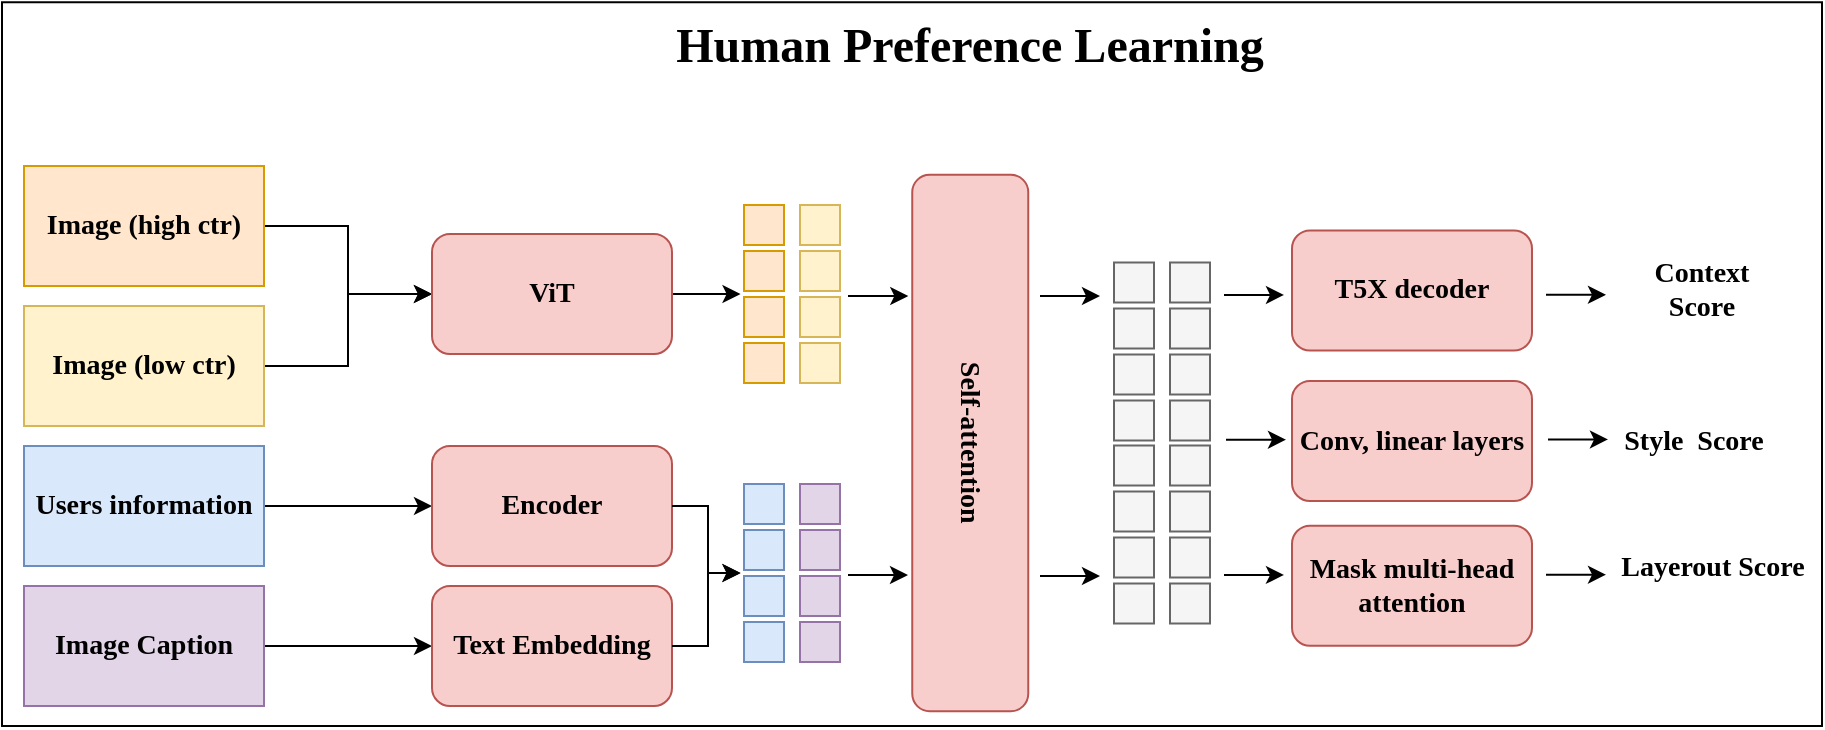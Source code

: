 <mxfile version="24.4.6" type="github">
  <diagram name="第 1 页" id="VigDZH_SlaEFcO5MSUsT">
    <mxGraphModel dx="1134" dy="589" grid="0" gridSize="10" guides="1" tooltips="1" connect="1" arrows="1" fold="1" page="0" pageScale="1" pageWidth="827" pageHeight="1169" math="0" shadow="0">
      <root>
        <mxCell id="0" />
        <mxCell id="1" parent="0" />
        <mxCell id="CV6AGfELzz5HWep0wJ_G-79" value="" style="rounded=0;whiteSpace=wrap;html=1;" vertex="1" parent="1">
          <mxGeometry x="139" y="88.13" width="910" height="361.87" as="geometry" />
        </mxCell>
        <mxCell id="CV6AGfELzz5HWep0wJ_G-11" style="edgeStyle=orthogonalEdgeStyle;rounded=0;orthogonalLoop=1;jettySize=auto;html=1;fontFamily=Times New Roman;fontSize=14;fontStyle=1" edge="1" parent="1" source="CV6AGfELzz5HWep0wJ_G-1" target="CV6AGfELzz5HWep0wJ_G-7">
          <mxGeometry relative="1" as="geometry" />
        </mxCell>
        <mxCell id="CV6AGfELzz5HWep0wJ_G-1" value="Image Caption" style="rounded=0;whiteSpace=wrap;html=1;fillColor=#e1d5e7;strokeColor=#9673a6;fontFamily=Times New Roman;fontSize=14;fontStyle=1" vertex="1" parent="1">
          <mxGeometry x="150" y="380" width="120" height="60" as="geometry" />
        </mxCell>
        <mxCell id="CV6AGfELzz5HWep0wJ_G-8" style="edgeStyle=orthogonalEdgeStyle;rounded=0;orthogonalLoop=1;jettySize=auto;html=1;entryX=0;entryY=0.5;entryDx=0;entryDy=0;fontFamily=Times New Roman;fontSize=14;fontStyle=1" edge="1" parent="1" source="CV6AGfELzz5HWep0wJ_G-2" target="CV6AGfELzz5HWep0wJ_G-5">
          <mxGeometry relative="1" as="geometry" />
        </mxCell>
        <mxCell id="CV6AGfELzz5HWep0wJ_G-2" value="Image (high ctr)" style="rounded=0;whiteSpace=wrap;html=1;fillColor=#ffe6cc;strokeColor=#d79b00;fontFamily=Times New Roman;fontSize=14;fontStyle=1" vertex="1" parent="1">
          <mxGeometry x="150" y="170" width="120" height="60" as="geometry" />
        </mxCell>
        <mxCell id="CV6AGfELzz5HWep0wJ_G-9" style="edgeStyle=orthogonalEdgeStyle;rounded=0;orthogonalLoop=1;jettySize=auto;html=1;entryX=0;entryY=0.5;entryDx=0;entryDy=0;fontFamily=Times New Roman;fontSize=14;fontStyle=1" edge="1" parent="1" source="CV6AGfELzz5HWep0wJ_G-3" target="CV6AGfELzz5HWep0wJ_G-5">
          <mxGeometry relative="1" as="geometry" />
        </mxCell>
        <mxCell id="CV6AGfELzz5HWep0wJ_G-3" value="Image (low ctr)" style="rounded=0;whiteSpace=wrap;html=1;fillColor=#fff2cc;strokeColor=#d6b656;fontFamily=Times New Roman;fontSize=14;fontStyle=1" vertex="1" parent="1">
          <mxGeometry x="150" y="240" width="120" height="60" as="geometry" />
        </mxCell>
        <mxCell id="CV6AGfELzz5HWep0wJ_G-10" style="edgeStyle=orthogonalEdgeStyle;rounded=0;orthogonalLoop=1;jettySize=auto;html=1;entryX=0;entryY=0.5;entryDx=0;entryDy=0;fontFamily=Times New Roman;fontSize=14;fontStyle=1" edge="1" parent="1" source="CV6AGfELzz5HWep0wJ_G-4" target="CV6AGfELzz5HWep0wJ_G-6">
          <mxGeometry relative="1" as="geometry" />
        </mxCell>
        <mxCell id="CV6AGfELzz5HWep0wJ_G-4" value="Users information" style="rounded=0;whiteSpace=wrap;html=1;fillColor=#dae8fc;strokeColor=#6c8ebf;fontFamily=Times New Roman;fontSize=14;fontStyle=1" vertex="1" parent="1">
          <mxGeometry x="150" y="310" width="120" height="60" as="geometry" />
        </mxCell>
        <mxCell id="CV6AGfELzz5HWep0wJ_G-26" style="edgeStyle=orthogonalEdgeStyle;rounded=0;orthogonalLoop=1;jettySize=auto;html=1;fontFamily=Times New Roman;fontSize=14;fontStyle=1" edge="1" parent="1" source="CV6AGfELzz5HWep0wJ_G-5">
          <mxGeometry relative="1" as="geometry">
            <mxPoint x="508.261" y="234" as="targetPoint" />
          </mxGeometry>
        </mxCell>
        <mxCell id="CV6AGfELzz5HWep0wJ_G-5" value="ViT" style="rounded=1;whiteSpace=wrap;html=1;fillColor=#f8cecc;strokeColor=#b85450;fontFamily=Times New Roman;fontSize=14;fontStyle=1" vertex="1" parent="1">
          <mxGeometry x="354" y="204" width="120" height="60" as="geometry" />
        </mxCell>
        <mxCell id="CV6AGfELzz5HWep0wJ_G-6" value="Encoder" style="rounded=1;whiteSpace=wrap;html=1;fillColor=#f8cecc;strokeColor=#b85450;fontFamily=Times New Roman;fontSize=14;fontStyle=1" vertex="1" parent="1">
          <mxGeometry x="354" y="310" width="120" height="60" as="geometry" />
        </mxCell>
        <mxCell id="CV6AGfELzz5HWep0wJ_G-7" value="Text Embedding" style="rounded=1;whiteSpace=wrap;html=1;fillColor=#f8cecc;strokeColor=#b85450;fontFamily=Times New Roman;fontSize=14;fontStyle=1" vertex="1" parent="1">
          <mxGeometry x="354" y="380" width="120" height="60" as="geometry" />
        </mxCell>
        <mxCell id="CV6AGfELzz5HWep0wJ_G-14" value="" style="rounded=0;whiteSpace=wrap;html=1;fillColor=#ffe6cc;strokeColor=#d79b00;fontFamily=Times New Roman;fontSize=14;fontStyle=1" vertex="1" parent="1">
          <mxGeometry x="510" y="189.5" width="20" height="20" as="geometry" />
        </mxCell>
        <mxCell id="CV6AGfELzz5HWep0wJ_G-15" value="" style="rounded=0;whiteSpace=wrap;html=1;fillColor=#ffe6cc;strokeColor=#d79b00;fontFamily=Times New Roman;fontSize=14;fontStyle=1" vertex="1" parent="1">
          <mxGeometry x="510" y="212.5" width="20" height="20" as="geometry" />
        </mxCell>
        <mxCell id="CV6AGfELzz5HWep0wJ_G-16" value="" style="rounded=0;whiteSpace=wrap;html=1;fillColor=#ffe6cc;strokeColor=#d79b00;fontFamily=Times New Roman;fontSize=14;fontStyle=1" vertex="1" parent="1">
          <mxGeometry x="510" y="235.5" width="20" height="20" as="geometry" />
        </mxCell>
        <mxCell id="CV6AGfELzz5HWep0wJ_G-17" value="" style="rounded=0;whiteSpace=wrap;html=1;fillColor=#ffe6cc;strokeColor=#d79b00;fontFamily=Times New Roman;fontSize=14;fontStyle=1" vertex="1" parent="1">
          <mxGeometry x="510" y="258.5" width="20" height="20" as="geometry" />
        </mxCell>
        <mxCell id="CV6AGfELzz5HWep0wJ_G-20" value="" style="rounded=0;whiteSpace=wrap;html=1;fillColor=#fff2cc;strokeColor=#d6b656;fontFamily=Times New Roman;fontSize=14;fontStyle=1" vertex="1" parent="1">
          <mxGeometry x="538" y="189.5" width="20" height="20" as="geometry" />
        </mxCell>
        <mxCell id="CV6AGfELzz5HWep0wJ_G-21" value="" style="rounded=0;whiteSpace=wrap;html=1;fillColor=#fff2cc;strokeColor=#d6b656;fontFamily=Times New Roman;fontSize=14;fontStyle=1" vertex="1" parent="1">
          <mxGeometry x="538" y="212.5" width="20" height="20" as="geometry" />
        </mxCell>
        <mxCell id="CV6AGfELzz5HWep0wJ_G-22" value="" style="rounded=0;whiteSpace=wrap;html=1;fillColor=#fff2cc;strokeColor=#d6b656;fontFamily=Times New Roman;fontSize=14;fontStyle=1" vertex="1" parent="1">
          <mxGeometry x="538" y="235.5" width="20" height="20" as="geometry" />
        </mxCell>
        <mxCell id="CV6AGfELzz5HWep0wJ_G-23" value="" style="rounded=0;whiteSpace=wrap;html=1;fillColor=#fff2cc;strokeColor=#d6b656;fontFamily=Times New Roman;fontSize=14;fontStyle=1" vertex="1" parent="1">
          <mxGeometry x="538" y="258.5" width="20" height="20" as="geometry" />
        </mxCell>
        <mxCell id="CV6AGfELzz5HWep0wJ_G-27" value="Self-attention" style="rounded=1;whiteSpace=wrap;html=1;rotation=90;fillColor=#f8cecc;strokeColor=#b85450;fontFamily=Times New Roman;fontSize=14;fontStyle=1" vertex="1" parent="1">
          <mxGeometry x="489" y="279.5" width="268.25" height="58" as="geometry" />
        </mxCell>
        <mxCell id="CV6AGfELzz5HWep0wJ_G-32" value="" style="endArrow=classic;html=1;rounded=0;entryX=0.226;entryY=1.034;entryDx=0;entryDy=0;entryPerimeter=0;fontFamily=Times New Roman;fontSize=14;fontStyle=1" edge="1" parent="1" target="CV6AGfELzz5HWep0wJ_G-27">
          <mxGeometry width="50" height="50" relative="1" as="geometry">
            <mxPoint x="562" y="235" as="sourcePoint" />
            <mxPoint x="601" y="231" as="targetPoint" />
          </mxGeometry>
        </mxCell>
        <mxCell id="CV6AGfELzz5HWep0wJ_G-37" value="" style="rounded=0;whiteSpace=wrap;html=1;fillColor=#f5f5f5;strokeColor=#666666;fontColor=#333333;fontFamily=Times New Roman;fontSize=14;fontStyle=1" vertex="1" parent="1">
          <mxGeometry x="695" y="218.25" width="20" height="20" as="geometry" />
        </mxCell>
        <mxCell id="CV6AGfELzz5HWep0wJ_G-38" value="" style="rounded=0;whiteSpace=wrap;html=1;fillColor=#f5f5f5;strokeColor=#666666;fontColor=#333333;fontFamily=Times New Roman;fontSize=14;fontStyle=1" vertex="1" parent="1">
          <mxGeometry x="695" y="241.25" width="20" height="20" as="geometry" />
        </mxCell>
        <mxCell id="CV6AGfELzz5HWep0wJ_G-39" value="" style="rounded=0;whiteSpace=wrap;html=1;fillColor=#f5f5f5;strokeColor=#666666;fontColor=#333333;fontFamily=Times New Roman;fontSize=14;fontStyle=1" vertex="1" parent="1">
          <mxGeometry x="695" y="264.25" width="20" height="20" as="geometry" />
        </mxCell>
        <mxCell id="CV6AGfELzz5HWep0wJ_G-40" value="" style="rounded=0;whiteSpace=wrap;html=1;fillColor=#f5f5f5;strokeColor=#666666;fontColor=#333333;fontFamily=Times New Roman;fontSize=14;fontStyle=1" vertex="1" parent="1">
          <mxGeometry x="695" y="287.25" width="20" height="20" as="geometry" />
        </mxCell>
        <mxCell id="CV6AGfELzz5HWep0wJ_G-41" value="" style="rounded=0;whiteSpace=wrap;html=1;fillColor=#f5f5f5;strokeColor=#666666;fontColor=#333333;fontFamily=Times New Roman;fontSize=14;fontStyle=1" vertex="1" parent="1">
          <mxGeometry x="723" y="218.25" width="20" height="20" as="geometry" />
        </mxCell>
        <mxCell id="CV6AGfELzz5HWep0wJ_G-42" value="" style="rounded=0;whiteSpace=wrap;html=1;fillColor=#f5f5f5;strokeColor=#666666;fontColor=#333333;fontFamily=Times New Roman;fontSize=14;fontStyle=1" vertex="1" parent="1">
          <mxGeometry x="723" y="241.25" width="20" height="20" as="geometry" />
        </mxCell>
        <mxCell id="CV6AGfELzz5HWep0wJ_G-43" value="" style="rounded=0;whiteSpace=wrap;html=1;fillColor=#f5f5f5;strokeColor=#666666;fontColor=#333333;fontFamily=Times New Roman;fontSize=14;fontStyle=1" vertex="1" parent="1">
          <mxGeometry x="723" y="264.25" width="20" height="20" as="geometry" />
        </mxCell>
        <mxCell id="CV6AGfELzz5HWep0wJ_G-44" value="" style="rounded=0;whiteSpace=wrap;html=1;fillColor=#f5f5f5;strokeColor=#666666;fontColor=#333333;fontFamily=Times New Roman;fontSize=14;fontStyle=1" vertex="1" parent="1">
          <mxGeometry x="723" y="287.25" width="20" height="20" as="geometry" />
        </mxCell>
        <mxCell id="CV6AGfELzz5HWep0wJ_G-45" value="" style="rounded=0;whiteSpace=wrap;html=1;fillColor=#f5f5f5;strokeColor=#666666;fontColor=#333333;fontFamily=Times New Roman;fontSize=14;fontStyle=1" vertex="1" parent="1">
          <mxGeometry x="695" y="309.75" width="20" height="20" as="geometry" />
        </mxCell>
        <mxCell id="CV6AGfELzz5HWep0wJ_G-46" value="" style="rounded=0;whiteSpace=wrap;html=1;fillColor=#f5f5f5;strokeColor=#666666;fontColor=#333333;fontFamily=Times New Roman;fontSize=14;fontStyle=1" vertex="1" parent="1">
          <mxGeometry x="695" y="332.75" width="20" height="20" as="geometry" />
        </mxCell>
        <mxCell id="CV6AGfELzz5HWep0wJ_G-47" value="" style="rounded=0;whiteSpace=wrap;html=1;fillColor=#f5f5f5;strokeColor=#666666;fontColor=#333333;fontFamily=Times New Roman;fontSize=14;fontStyle=1" vertex="1" parent="1">
          <mxGeometry x="695" y="355.75" width="20" height="20" as="geometry" />
        </mxCell>
        <mxCell id="CV6AGfELzz5HWep0wJ_G-48" value="" style="rounded=0;whiteSpace=wrap;html=1;fillColor=#f5f5f5;strokeColor=#666666;fontColor=#333333;fontFamily=Times New Roman;fontSize=14;fontStyle=1" vertex="1" parent="1">
          <mxGeometry x="695" y="378.75" width="20" height="20" as="geometry" />
        </mxCell>
        <mxCell id="CV6AGfELzz5HWep0wJ_G-49" value="" style="rounded=0;whiteSpace=wrap;html=1;fillColor=#f5f5f5;strokeColor=#666666;fontColor=#333333;fontFamily=Times New Roman;fontSize=14;fontStyle=1" vertex="1" parent="1">
          <mxGeometry x="723" y="309.75" width="20" height="20" as="geometry" />
        </mxCell>
        <mxCell id="CV6AGfELzz5HWep0wJ_G-50" value="" style="rounded=0;whiteSpace=wrap;html=1;fillColor=#f5f5f5;strokeColor=#666666;fontColor=#333333;fontFamily=Times New Roman;fontSize=14;fontStyle=1" vertex="1" parent="1">
          <mxGeometry x="723" y="332.75" width="20" height="20" as="geometry" />
        </mxCell>
        <mxCell id="CV6AGfELzz5HWep0wJ_G-51" value="" style="rounded=0;whiteSpace=wrap;html=1;fillColor=#f5f5f5;strokeColor=#666666;fontColor=#333333;fontFamily=Times New Roman;fontSize=14;fontStyle=1" vertex="1" parent="1">
          <mxGeometry x="723" y="355.75" width="20" height="20" as="geometry" />
        </mxCell>
        <mxCell id="CV6AGfELzz5HWep0wJ_G-52" value="" style="rounded=0;whiteSpace=wrap;html=1;fillColor=#f5f5f5;strokeColor=#666666;fontColor=#333333;fontFamily=Times New Roman;fontSize=14;fontStyle=1" vertex="1" parent="1">
          <mxGeometry x="723" y="378.75" width="20" height="20" as="geometry" />
        </mxCell>
        <mxCell id="CV6AGfELzz5HWep0wJ_G-53" value="" style="endArrow=classic;html=1;rounded=0;entryX=0.226;entryY=1.034;entryDx=0;entryDy=0;entryPerimeter=0;fontFamily=Times New Roman;fontSize=14;fontStyle=1" edge="1" parent="1">
          <mxGeometry width="50" height="50" relative="1" as="geometry">
            <mxPoint x="658" y="235.05" as="sourcePoint" />
            <mxPoint x="688" y="235.05" as="targetPoint" />
          </mxGeometry>
        </mxCell>
        <mxCell id="CV6AGfELzz5HWep0wJ_G-54" value="" style="endArrow=classic;html=1;rounded=0;entryX=0.226;entryY=1.034;entryDx=0;entryDy=0;entryPerimeter=0;fontFamily=Times New Roman;fontSize=14;fontStyle=1" edge="1" parent="1">
          <mxGeometry width="50" height="50" relative="1" as="geometry">
            <mxPoint x="658" y="375" as="sourcePoint" />
            <mxPoint x="688" y="375" as="targetPoint" />
          </mxGeometry>
        </mxCell>
        <mxCell id="CV6AGfELzz5HWep0wJ_G-55" value="T5X decoder" style="rounded=1;whiteSpace=wrap;html=1;fillColor=#f8cecc;strokeColor=#b85450;fontFamily=Times New Roman;fontSize=14;fontStyle=1" vertex="1" parent="1">
          <mxGeometry x="784" y="202.25" width="120" height="60" as="geometry" />
        </mxCell>
        <mxCell id="CV6AGfELzz5HWep0wJ_G-56" style="edgeStyle=orthogonalEdgeStyle;rounded=0;orthogonalLoop=1;jettySize=auto;html=1;exitX=1;exitY=0.5;exitDx=0;exitDy=0;fontFamily=Times New Roman;fontSize=14;fontStyle=1" edge="1" parent="1" source="CV6AGfELzz5HWep0wJ_G-6">
          <mxGeometry relative="1" as="geometry">
            <mxPoint x="508.261" y="373.5" as="targetPoint" />
            <mxPoint x="474" y="373.5" as="sourcePoint" />
            <Array as="points">
              <mxPoint x="492" y="340" />
              <mxPoint x="492" y="374" />
            </Array>
          </mxGeometry>
        </mxCell>
        <mxCell id="CV6AGfELzz5HWep0wJ_G-57" value="" style="rounded=0;whiteSpace=wrap;html=1;fillColor=#dae8fc;strokeColor=#6c8ebf;fontFamily=Times New Roman;fontSize=14;fontStyle=1" vertex="1" parent="1">
          <mxGeometry x="510" y="329" width="20" height="20" as="geometry" />
        </mxCell>
        <mxCell id="CV6AGfELzz5HWep0wJ_G-58" value="" style="rounded=0;whiteSpace=wrap;html=1;fillColor=#dae8fc;strokeColor=#6c8ebf;fontFamily=Times New Roman;fontSize=14;fontStyle=1" vertex="1" parent="1">
          <mxGeometry x="510" y="352" width="20" height="20" as="geometry" />
        </mxCell>
        <mxCell id="CV6AGfELzz5HWep0wJ_G-59" value="" style="rounded=0;whiteSpace=wrap;html=1;fillColor=#dae8fc;strokeColor=#6c8ebf;fontFamily=Times New Roman;fontSize=14;fontStyle=1" vertex="1" parent="1">
          <mxGeometry x="510" y="375" width="20" height="20" as="geometry" />
        </mxCell>
        <mxCell id="CV6AGfELzz5HWep0wJ_G-60" value="" style="rounded=0;whiteSpace=wrap;html=1;fillColor=#dae8fc;strokeColor=#6c8ebf;fontFamily=Times New Roman;fontSize=14;fontStyle=1" vertex="1" parent="1">
          <mxGeometry x="510" y="398" width="20" height="20" as="geometry" />
        </mxCell>
        <mxCell id="CV6AGfELzz5HWep0wJ_G-61" value="" style="rounded=0;whiteSpace=wrap;html=1;fillColor=#e1d5e7;strokeColor=#9673a6;fontFamily=Times New Roman;fontSize=14;fontStyle=1" vertex="1" parent="1">
          <mxGeometry x="538" y="329" width="20" height="20" as="geometry" />
        </mxCell>
        <mxCell id="CV6AGfELzz5HWep0wJ_G-62" value="" style="rounded=0;whiteSpace=wrap;html=1;fillColor=#e1d5e7;strokeColor=#9673a6;fontFamily=Times New Roman;fontSize=14;fontStyle=1" vertex="1" parent="1">
          <mxGeometry x="538" y="352" width="20" height="20" as="geometry" />
        </mxCell>
        <mxCell id="CV6AGfELzz5HWep0wJ_G-63" value="" style="rounded=0;whiteSpace=wrap;html=1;fillColor=#e1d5e7;strokeColor=#9673a6;fontFamily=Times New Roman;fontSize=14;fontStyle=1" vertex="1" parent="1">
          <mxGeometry x="538" y="375" width="20" height="20" as="geometry" />
        </mxCell>
        <mxCell id="CV6AGfELzz5HWep0wJ_G-64" value="" style="rounded=0;whiteSpace=wrap;html=1;fillColor=#e1d5e7;strokeColor=#9673a6;fontFamily=Times New Roman;fontSize=14;fontStyle=1" vertex="1" parent="1">
          <mxGeometry x="538" y="398" width="20" height="20" as="geometry" />
        </mxCell>
        <mxCell id="CV6AGfELzz5HWep0wJ_G-65" value="" style="endArrow=classic;html=1;rounded=0;entryX=0.226;entryY=1.034;entryDx=0;entryDy=0;entryPerimeter=0;fontFamily=Times New Roman;fontSize=14;fontStyle=1" edge="1" parent="1">
          <mxGeometry width="50" height="50" relative="1" as="geometry">
            <mxPoint x="562" y="374.5" as="sourcePoint" />
            <mxPoint x="592" y="374.5" as="targetPoint" />
          </mxGeometry>
        </mxCell>
        <mxCell id="CV6AGfELzz5HWep0wJ_G-67" style="edgeStyle=orthogonalEdgeStyle;rounded=0;orthogonalLoop=1;jettySize=auto;html=1;exitX=1;exitY=0.5;exitDx=0;exitDy=0;fontFamily=Times New Roman;fontSize=14;fontStyle=1" edge="1" parent="1" source="CV6AGfELzz5HWep0wJ_G-7">
          <mxGeometry relative="1" as="geometry">
            <mxPoint x="508.261" y="373.5" as="targetPoint" />
            <mxPoint x="474" y="340" as="sourcePoint" />
            <Array as="points">
              <mxPoint x="492" y="410" />
              <mxPoint x="492" y="373" />
            </Array>
          </mxGeometry>
        </mxCell>
        <mxCell id="CV6AGfELzz5HWep0wJ_G-68" value="Context Score" style="rounded=0;whiteSpace=wrap;html=1;strokeColor=none;fontFamily=Times New Roman;fontSize=14;fontStyle=1" vertex="1" parent="1">
          <mxGeometry x="949" y="202" width="80" height="60" as="geometry" />
        </mxCell>
        <mxCell id="CV6AGfELzz5HWep0wJ_G-69" value="Conv, linear layers" style="rounded=1;whiteSpace=wrap;html=1;fillColor=#f8cecc;strokeColor=#b85450;fontFamily=Times New Roman;fontSize=14;fontStyle=1" vertex="1" parent="1">
          <mxGeometry x="784" y="277.5" width="120" height="60" as="geometry" />
        </mxCell>
        <mxCell id="CV6AGfELzz5HWep0wJ_G-70" value="Style&amp;nbsp; Score" style="rounded=0;whiteSpace=wrap;html=1;strokeColor=none;fontFamily=Times New Roman;fontSize=14;fontStyle=1" vertex="1" parent="1">
          <mxGeometry x="945" y="277.5" width="80" height="60" as="geometry" />
        </mxCell>
        <mxCell id="CV6AGfELzz5HWep0wJ_G-71" value="Mask multi-head attention" style="rounded=1;whiteSpace=wrap;html=1;fillColor=#f8cecc;strokeColor=#b85450;fontFamily=Times New Roman;fontSize=14;fontStyle=1" vertex="1" parent="1">
          <mxGeometry x="784" y="349.88" width="120" height="60" as="geometry" />
        </mxCell>
        <mxCell id="CV6AGfELzz5HWep0wJ_G-72" value="Layerout Score" style="rounded=0;whiteSpace=wrap;html=1;strokeColor=none;fontFamily=Times New Roman;fontSize=14;fontStyle=1" vertex="1" parent="1">
          <mxGeometry x="945" y="341" width="99" height="60" as="geometry" />
        </mxCell>
        <mxCell id="CV6AGfELzz5HWep0wJ_G-73" value="" style="endArrow=classic;html=1;rounded=0;entryX=0.226;entryY=1.034;entryDx=0;entryDy=0;entryPerimeter=0;fontFamily=Times New Roman;fontSize=14;fontStyle=1" edge="1" parent="1">
          <mxGeometry width="50" height="50" relative="1" as="geometry">
            <mxPoint x="750" y="234.49" as="sourcePoint" />
            <mxPoint x="780" y="234.49" as="targetPoint" />
          </mxGeometry>
        </mxCell>
        <mxCell id="CV6AGfELzz5HWep0wJ_G-74" value="" style="endArrow=classic;html=1;rounded=0;entryX=0.226;entryY=1.034;entryDx=0;entryDy=0;entryPerimeter=0;fontFamily=Times New Roman;fontSize=14;fontStyle=1" edge="1" parent="1">
          <mxGeometry width="50" height="50" relative="1" as="geometry">
            <mxPoint x="750" y="374.44" as="sourcePoint" />
            <mxPoint x="780" y="374.44" as="targetPoint" />
          </mxGeometry>
        </mxCell>
        <mxCell id="CV6AGfELzz5HWep0wJ_G-75" value="" style="endArrow=classic;html=1;rounded=0;entryX=0.226;entryY=1.034;entryDx=0;entryDy=0;entryPerimeter=0;fontFamily=Times New Roman;fontSize=14;fontStyle=1" edge="1" parent="1">
          <mxGeometry width="50" height="50" relative="1" as="geometry">
            <mxPoint x="751" y="306.84" as="sourcePoint" />
            <mxPoint x="781" y="306.84" as="targetPoint" />
          </mxGeometry>
        </mxCell>
        <mxCell id="CV6AGfELzz5HWep0wJ_G-76" value="" style="endArrow=classic;html=1;rounded=0;entryX=0.226;entryY=1.034;entryDx=0;entryDy=0;entryPerimeter=0;fontFamily=Times New Roman;fontSize=14;fontStyle=1" edge="1" parent="1">
          <mxGeometry width="50" height="50" relative="1" as="geometry">
            <mxPoint x="911" y="234.38" as="sourcePoint" />
            <mxPoint x="941" y="234.38" as="targetPoint" />
          </mxGeometry>
        </mxCell>
        <mxCell id="CV6AGfELzz5HWep0wJ_G-77" value="" style="endArrow=classic;html=1;rounded=0;entryX=0.226;entryY=1.034;entryDx=0;entryDy=0;entryPerimeter=0;fontFamily=Times New Roman;fontSize=14;fontStyle=1" edge="1" parent="1">
          <mxGeometry width="50" height="50" relative="1" as="geometry">
            <mxPoint x="911" y="374.33" as="sourcePoint" />
            <mxPoint x="941" y="374.33" as="targetPoint" />
          </mxGeometry>
        </mxCell>
        <mxCell id="CV6AGfELzz5HWep0wJ_G-78" value="" style="endArrow=classic;html=1;rounded=0;entryX=0.226;entryY=1.034;entryDx=0;entryDy=0;entryPerimeter=0;fontFamily=Times New Roman;fontSize=14;fontStyle=1" edge="1" parent="1">
          <mxGeometry width="50" height="50" relative="1" as="geometry">
            <mxPoint x="912" y="306.73" as="sourcePoint" />
            <mxPoint x="942" y="306.73" as="targetPoint" />
          </mxGeometry>
        </mxCell>
        <mxCell id="CV6AGfELzz5HWep0wJ_G-80" value="&lt;font style=&quot;font-size: 24px;&quot; face=&quot;Times New Roman&quot;&gt;Human Preference Learning&lt;/font&gt;" style="text;html=1;align=center;verticalAlign=middle;whiteSpace=wrap;rounded=0;fontStyle=1" vertex="1" parent="1">
          <mxGeometry x="461.13" y="88.13" width="324" height="42.87" as="geometry" />
        </mxCell>
      </root>
    </mxGraphModel>
  </diagram>
</mxfile>
